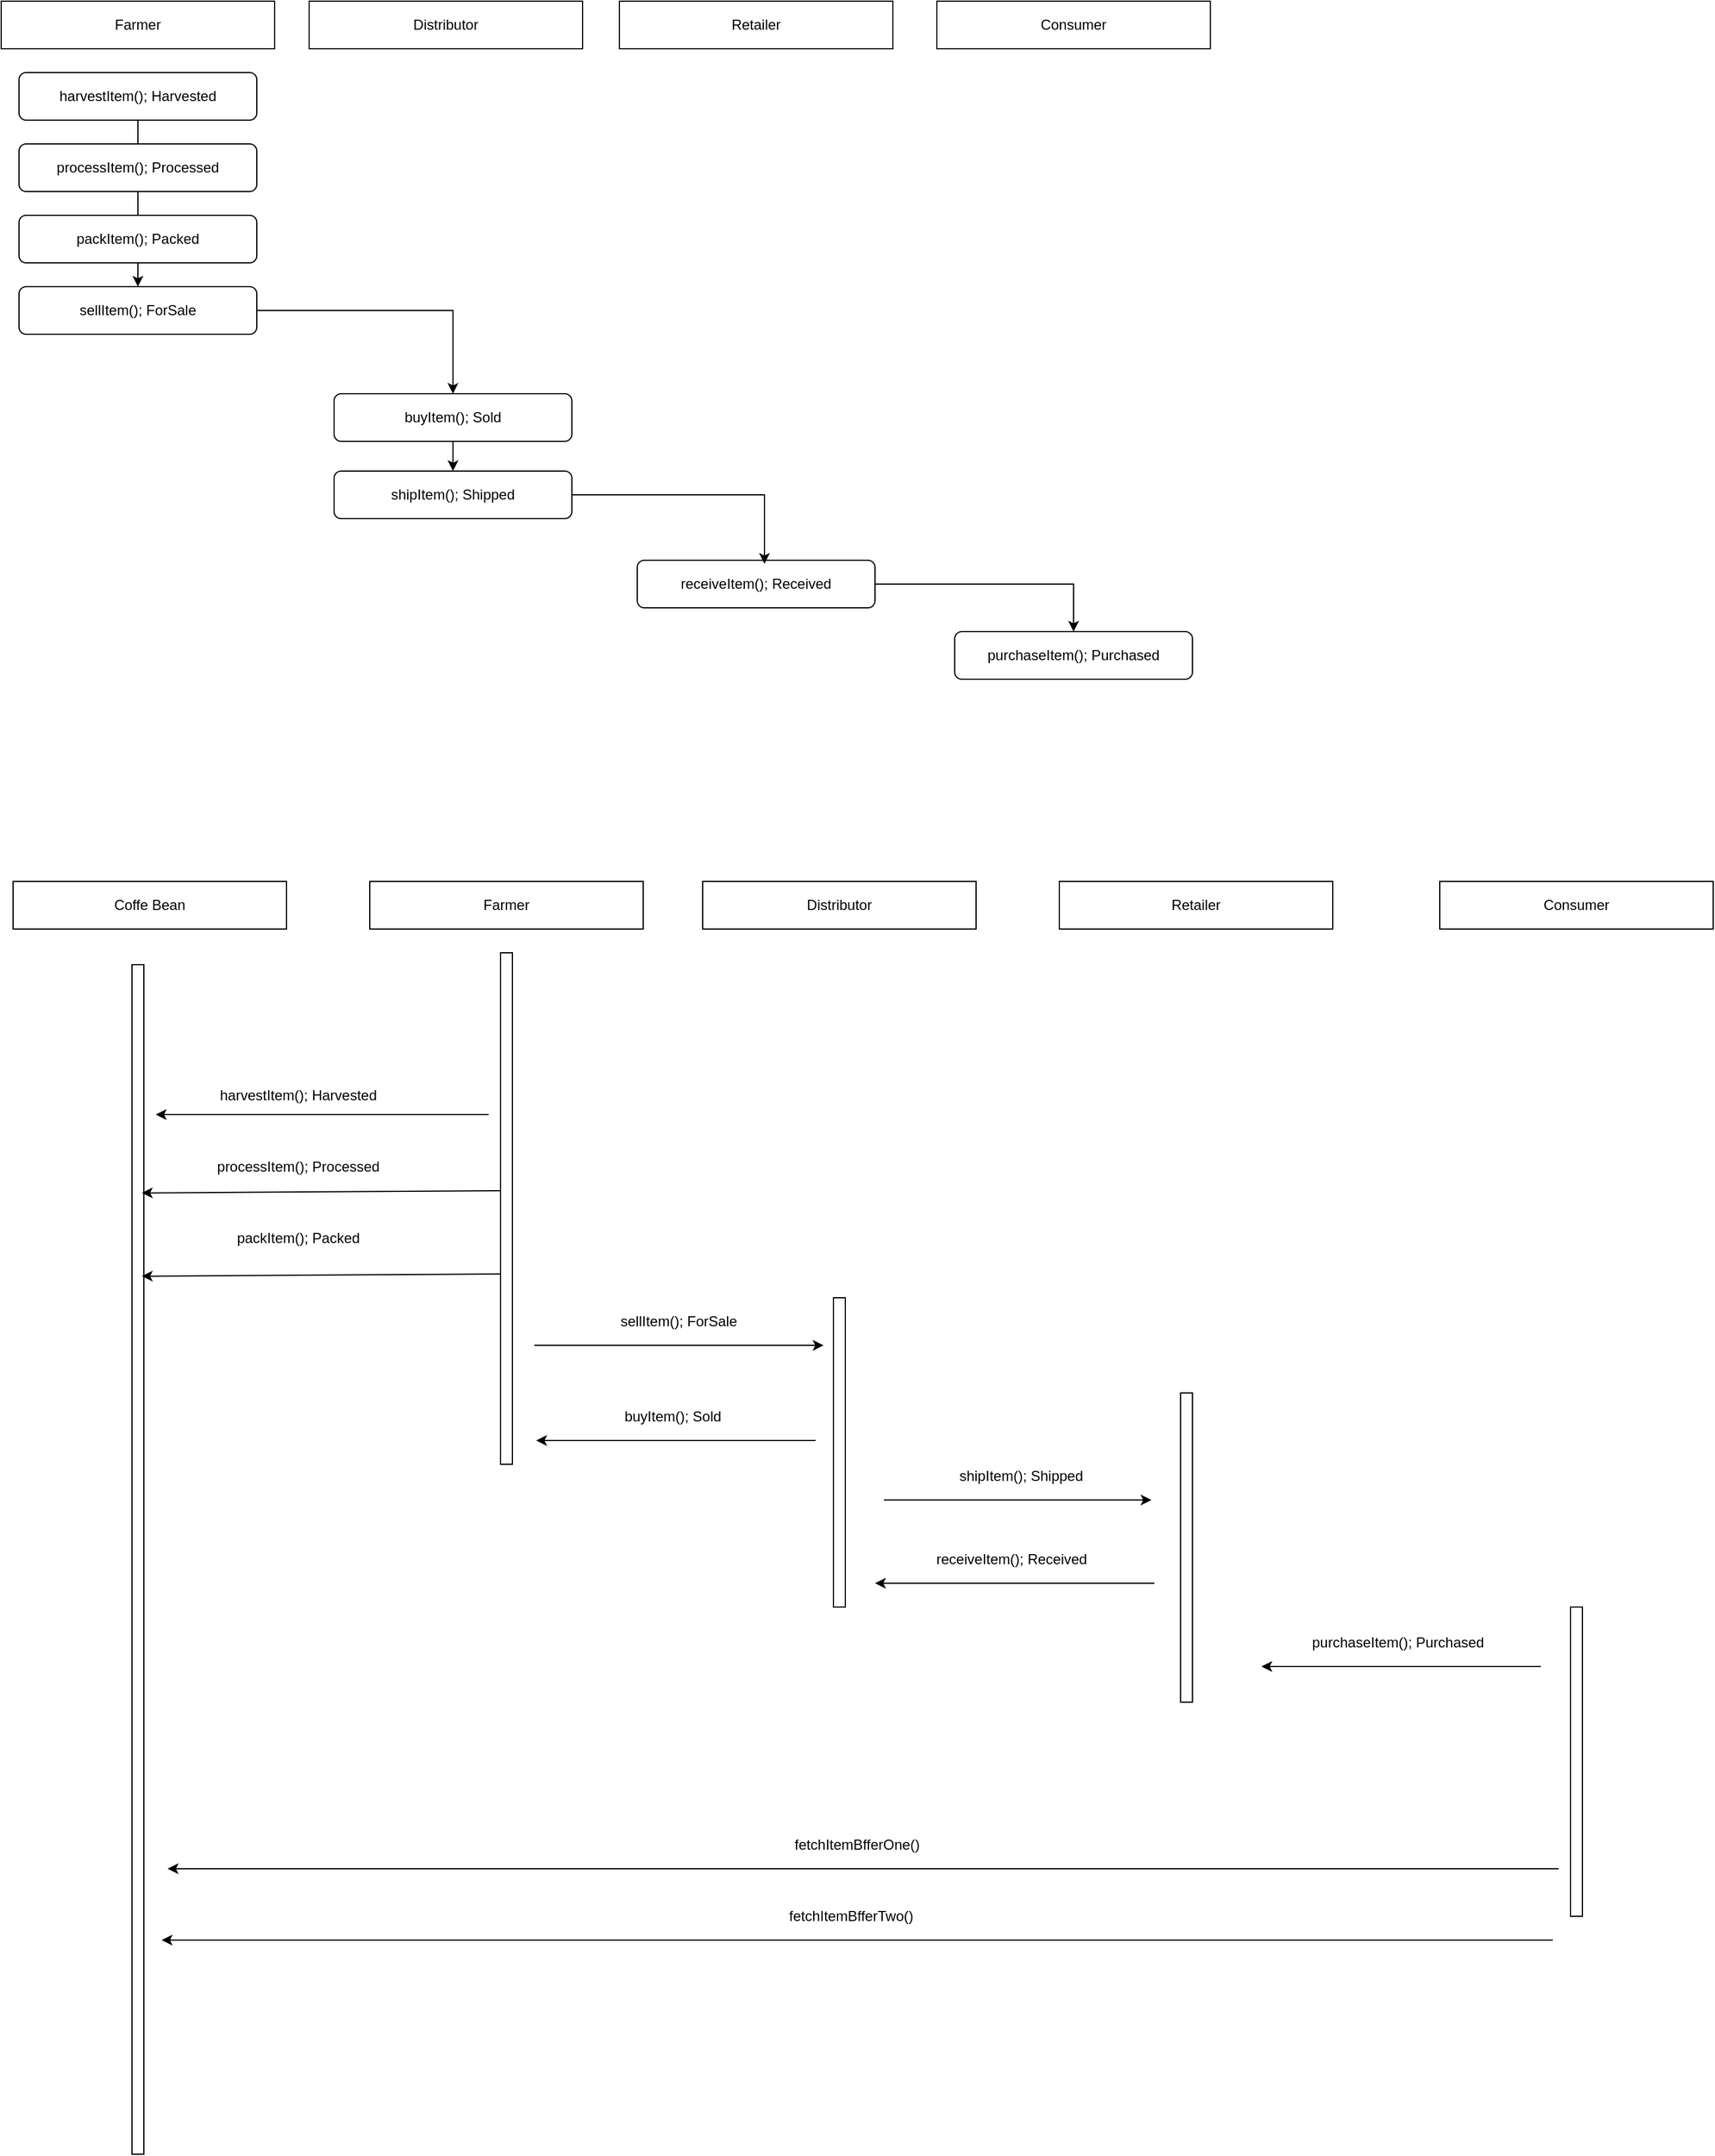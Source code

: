 <mxfile version="20.7.4" type="github">
  <diagram id="ZXxPDa5hCb_WfYpxEsJS" name="Seite-1">
    <mxGraphModel dx="1611" dy="1650" grid="1" gridSize="10" guides="1" tooltips="1" connect="1" arrows="1" fold="1" page="1" pageScale="1" pageWidth="827" pageHeight="1169" math="0" shadow="0">
      <root>
        <mxCell id="0" />
        <mxCell id="1" parent="0" />
        <mxCell id="nWEurOvKFYh9lwEM0Y8g-1" value="Farmer" style="rounded=0;whiteSpace=wrap;html=1;" parent="1" vertex="1">
          <mxGeometry x="40" y="150" width="230" height="40" as="geometry" />
        </mxCell>
        <mxCell id="nWEurOvKFYh9lwEM0Y8g-2" value="Distributor" style="rounded=0;whiteSpace=wrap;html=1;" parent="1" vertex="1">
          <mxGeometry x="299" y="150" width="230" height="40" as="geometry" />
        </mxCell>
        <mxCell id="nWEurOvKFYh9lwEM0Y8g-3" value="Retailer" style="rounded=0;whiteSpace=wrap;html=1;" parent="1" vertex="1">
          <mxGeometry x="560" y="150" width="230" height="40" as="geometry" />
        </mxCell>
        <mxCell id="nWEurOvKFYh9lwEM0Y8g-4" value="Consumer" style="rounded=0;whiteSpace=wrap;html=1;" parent="1" vertex="1">
          <mxGeometry x="827" y="150" width="230" height="40" as="geometry" />
        </mxCell>
        <mxCell id="5fz4z1bnQLy_SbMpWuV4-1" value="harvestItem(); Harvested" style="rounded=1;whiteSpace=wrap;html=1;" vertex="1" parent="1">
          <mxGeometry x="55" y="210" width="200" height="40" as="geometry" />
        </mxCell>
        <mxCell id="5fz4z1bnQLy_SbMpWuV4-4" value="buyItem(); Sold" style="rounded=1;whiteSpace=wrap;html=1;" vertex="1" parent="1">
          <mxGeometry x="320" y="480" width="200" height="40" as="geometry" />
        </mxCell>
        <mxCell id="5fz4z1bnQLy_SbMpWuV4-5" value="sellItem(); ForSale" style="rounded=1;whiteSpace=wrap;html=1;" vertex="1" parent="1">
          <mxGeometry x="55" y="390" width="200" height="40" as="geometry" />
        </mxCell>
        <mxCell id="5fz4z1bnQLy_SbMpWuV4-6" value="shipItem(); Shipped" style="rounded=1;whiteSpace=wrap;html=1;" vertex="1" parent="1">
          <mxGeometry x="320" y="545" width="200" height="40" as="geometry" />
        </mxCell>
        <mxCell id="5fz4z1bnQLy_SbMpWuV4-18" value="" style="edgeStyle=orthogonalEdgeStyle;rounded=0;orthogonalLoop=1;jettySize=auto;html=1;entryX=0.5;entryY=0;entryDx=0;entryDy=0;" edge="1" parent="1" source="5fz4z1bnQLy_SbMpWuV4-7" target="5fz4z1bnQLy_SbMpWuV4-8">
          <mxGeometry relative="1" as="geometry">
            <mxPoint x="915" y="640" as="targetPoint" />
          </mxGeometry>
        </mxCell>
        <mxCell id="5fz4z1bnQLy_SbMpWuV4-7" value="receiveItem(); Received" style="rounded=1;whiteSpace=wrap;html=1;" vertex="1" parent="1">
          <mxGeometry x="575" y="620" width="200" height="40" as="geometry" />
        </mxCell>
        <mxCell id="5fz4z1bnQLy_SbMpWuV4-8" value="purchaseItem(); Purchased" style="rounded=1;whiteSpace=wrap;html=1;" vertex="1" parent="1">
          <mxGeometry x="842" y="680" width="200" height="40" as="geometry" />
        </mxCell>
        <mxCell id="5fz4z1bnQLy_SbMpWuV4-11" value="" style="endArrow=classic;html=1;rounded=0;exitX=0.5;exitY=1;exitDx=0;exitDy=0;entryX=0.5;entryY=0;entryDx=0;entryDy=0;" edge="1" parent="1" source="5fz4z1bnQLy_SbMpWuV4-4" target="5fz4z1bnQLy_SbMpWuV4-6">
          <mxGeometry width="50" height="50" relative="1" as="geometry">
            <mxPoint x="440" y="720" as="sourcePoint" />
            <mxPoint x="490" y="670" as="targetPoint" />
          </mxGeometry>
        </mxCell>
        <mxCell id="5fz4z1bnQLy_SbMpWuV4-12" value="" style="endArrow=classic;html=1;rounded=0;exitX=0.5;exitY=1;exitDx=0;exitDy=0;" edge="1" parent="1" source="5fz4z1bnQLy_SbMpWuV4-1" target="5fz4z1bnQLy_SbMpWuV4-5">
          <mxGeometry width="50" height="50" relative="1" as="geometry">
            <mxPoint x="170" y="530" as="sourcePoint" />
            <mxPoint x="220" y="480" as="targetPoint" />
          </mxGeometry>
        </mxCell>
        <mxCell id="5fz4z1bnQLy_SbMpWuV4-13" value="" style="endArrow=classic;html=1;rounded=0;exitX=1;exitY=0.5;exitDx=0;exitDy=0;entryX=0.5;entryY=0;entryDx=0;entryDy=0;" edge="1" parent="1" source="5fz4z1bnQLy_SbMpWuV4-5" target="5fz4z1bnQLy_SbMpWuV4-4">
          <mxGeometry width="50" height="50" relative="1" as="geometry">
            <mxPoint x="550" y="620" as="sourcePoint" />
            <mxPoint x="600" y="570" as="targetPoint" />
            <Array as="points">
              <mxPoint x="420" y="410" />
              <mxPoint x="420" y="450" />
            </Array>
          </mxGeometry>
        </mxCell>
        <mxCell id="5fz4z1bnQLy_SbMpWuV4-14" value="processItem(); Processed" style="rounded=1;whiteSpace=wrap;html=1;" vertex="1" parent="1">
          <mxGeometry x="55" y="270" width="200" height="40" as="geometry" />
        </mxCell>
        <mxCell id="5fz4z1bnQLy_SbMpWuV4-15" value="packItem(); Packed" style="rounded=1;whiteSpace=wrap;html=1;" vertex="1" parent="1">
          <mxGeometry x="55" y="330" width="200" height="40" as="geometry" />
        </mxCell>
        <mxCell id="5fz4z1bnQLy_SbMpWuV4-16" value="" style="endArrow=classic;html=1;rounded=0;entryX=0.535;entryY=0.075;entryDx=0;entryDy=0;entryPerimeter=0;" edge="1" parent="1" target="5fz4z1bnQLy_SbMpWuV4-7">
          <mxGeometry width="50" height="50" relative="1" as="geometry">
            <mxPoint x="520" y="565" as="sourcePoint" />
            <mxPoint x="600" y="570" as="targetPoint" />
            <Array as="points">
              <mxPoint x="682" y="565" />
              <mxPoint x="682" y="600" />
            </Array>
          </mxGeometry>
        </mxCell>
        <mxCell id="5fz4z1bnQLy_SbMpWuV4-19" value="Coffe Bean" style="rounded=0;whiteSpace=wrap;html=1;" vertex="1" parent="1">
          <mxGeometry x="50" y="890" width="230" height="40" as="geometry" />
        </mxCell>
        <mxCell id="5fz4z1bnQLy_SbMpWuV4-20" value="Distributor" style="rounded=0;whiteSpace=wrap;html=1;" vertex="1" parent="1">
          <mxGeometry x="630" y="890" width="230" height="40" as="geometry" />
        </mxCell>
        <mxCell id="5fz4z1bnQLy_SbMpWuV4-21" value="Retailer" style="rounded=0;whiteSpace=wrap;html=1;" vertex="1" parent="1">
          <mxGeometry x="930" y="890" width="230" height="40" as="geometry" />
        </mxCell>
        <mxCell id="5fz4z1bnQLy_SbMpWuV4-22" value="Consumer" style="rounded=0;whiteSpace=wrap;html=1;" vertex="1" parent="1">
          <mxGeometry x="1250" y="890" width="230" height="40" as="geometry" />
        </mxCell>
        <mxCell id="5fz4z1bnQLy_SbMpWuV4-36" value="" style="rounded=0;whiteSpace=wrap;html=1;" vertex="1" parent="1">
          <mxGeometry x="150" y="960" width="10" height="1000" as="geometry" />
        </mxCell>
        <mxCell id="5fz4z1bnQLy_SbMpWuV4-37" value="Farmer" style="rounded=0;whiteSpace=wrap;html=1;" vertex="1" parent="1">
          <mxGeometry x="350" y="890" width="230" height="40" as="geometry" />
        </mxCell>
        <mxCell id="5fz4z1bnQLy_SbMpWuV4-38" value="harvestItem(); Harvested" style="rounded=1;whiteSpace=wrap;html=1;strokeColor=none;fillColor=none;" vertex="1" parent="1">
          <mxGeometry x="190" y="1050" width="200" height="40" as="geometry" />
        </mxCell>
        <mxCell id="5fz4z1bnQLy_SbMpWuV4-39" value="sellItem(); ForSale" style="rounded=1;whiteSpace=wrap;html=1;strokeColor=none;fillColor=none;" vertex="1" parent="1">
          <mxGeometry x="510" y="1240" width="200" height="40" as="geometry" />
        </mxCell>
        <mxCell id="5fz4z1bnQLy_SbMpWuV4-40" value="processItem(); Processed" style="rounded=1;whiteSpace=wrap;html=1;strokeColor=none;fillColor=none;" vertex="1" parent="1">
          <mxGeometry x="190" y="1110" width="200" height="40" as="geometry" />
        </mxCell>
        <mxCell id="5fz4z1bnQLy_SbMpWuV4-41" value="packItem(); Packed" style="rounded=1;whiteSpace=wrap;html=1;strokeColor=none;fillColor=none;" vertex="1" parent="1">
          <mxGeometry x="190" y="1170" width="200" height="40" as="geometry" />
        </mxCell>
        <mxCell id="5fz4z1bnQLy_SbMpWuV4-42" value="" style="rounded=0;whiteSpace=wrap;html=1;" vertex="1" parent="1">
          <mxGeometry x="460" y="950" width="10" height="430" as="geometry" />
        </mxCell>
        <mxCell id="5fz4z1bnQLy_SbMpWuV4-43" value="" style="endArrow=classic;html=1;rounded=0;" edge="1" parent="1">
          <mxGeometry width="50" height="50" relative="1" as="geometry">
            <mxPoint x="450" y="1086" as="sourcePoint" />
            <mxPoint x="170" y="1086" as="targetPoint" />
          </mxGeometry>
        </mxCell>
        <mxCell id="5fz4z1bnQLy_SbMpWuV4-44" value="" style="endArrow=classic;html=1;rounded=0;exitX=0.083;exitY=0.232;exitDx=0;exitDy=0;exitPerimeter=0;entryX=0.917;entryY=0.218;entryDx=0;entryDy=0;entryPerimeter=0;" edge="1" parent="1">
          <mxGeometry width="50" height="50" relative="1" as="geometry">
            <mxPoint x="460.0" y="1150.0" as="sourcePoint" />
            <mxPoint x="158.34" y="1151.88" as="targetPoint" />
          </mxGeometry>
        </mxCell>
        <mxCell id="5fz4z1bnQLy_SbMpWuV4-45" value="" style="endArrow=classic;html=1;rounded=0;exitX=0.083;exitY=0.232;exitDx=0;exitDy=0;exitPerimeter=0;entryX=0.917;entryY=0.218;entryDx=0;entryDy=0;entryPerimeter=0;" edge="1" parent="1">
          <mxGeometry width="50" height="50" relative="1" as="geometry">
            <mxPoint x="460.0" y="1220" as="sourcePoint" />
            <mxPoint x="158.34" y="1221.88" as="targetPoint" />
          </mxGeometry>
        </mxCell>
        <mxCell id="5fz4z1bnQLy_SbMpWuV4-46" value="" style="endArrow=classic;html=1;rounded=0;exitX=0.083;exitY=0.232;exitDx=0;exitDy=0;exitPerimeter=0;" edge="1" parent="1">
          <mxGeometry width="50" height="50" relative="1" as="geometry">
            <mxPoint x="488.33" y="1280" as="sourcePoint" />
            <mxPoint x="731.67" y="1280" as="targetPoint" />
          </mxGeometry>
        </mxCell>
        <mxCell id="5fz4z1bnQLy_SbMpWuV4-47" value="" style="rounded=0;whiteSpace=wrap;html=1;" vertex="1" parent="1">
          <mxGeometry x="740" y="1240" width="10" height="260" as="geometry" />
        </mxCell>
        <mxCell id="5fz4z1bnQLy_SbMpWuV4-48" value="" style="endArrow=classic;html=1;rounded=0;startArrow=none;" edge="1" parent="1">
          <mxGeometry width="50" height="50" relative="1" as="geometry">
            <mxPoint x="725" y="1360" as="sourcePoint" />
            <mxPoint x="490" y="1360" as="targetPoint" />
          </mxGeometry>
        </mxCell>
        <mxCell id="5fz4z1bnQLy_SbMpWuV4-50" value="" style="rounded=0;whiteSpace=wrap;html=1;" vertex="1" parent="1">
          <mxGeometry x="1032" y="1320" width="10" height="260" as="geometry" />
        </mxCell>
        <mxCell id="5fz4z1bnQLy_SbMpWuV4-51" value="" style="endArrow=classic;html=1;rounded=0;" edge="1" parent="1">
          <mxGeometry width="50" height="50" relative="1" as="geometry">
            <mxPoint x="782.5" y="1410" as="sourcePoint" />
            <mxPoint x="1007.5" y="1410" as="targetPoint" />
          </mxGeometry>
        </mxCell>
        <mxCell id="5fz4z1bnQLy_SbMpWuV4-52" value="shipItem(); Shipped" style="rounded=1;whiteSpace=wrap;html=1;strokeColor=none;fillColor=none;" vertex="1" parent="1">
          <mxGeometry x="797.5" y="1370" width="200" height="40" as="geometry" />
        </mxCell>
        <mxCell id="5fz4z1bnQLy_SbMpWuV4-49" value="buyItem(); Sold" style="rounded=1;whiteSpace=wrap;html=1;strokeColor=none;fillColor=none;" vertex="1" parent="1">
          <mxGeometry x="505" y="1320" width="200" height="40" as="geometry" />
        </mxCell>
        <mxCell id="5fz4z1bnQLy_SbMpWuV4-54" value="" style="endArrow=classic;html=1;rounded=0;startArrow=none;" edge="1" parent="1">
          <mxGeometry width="50" height="50" relative="1" as="geometry">
            <mxPoint x="1010" y="1480" as="sourcePoint" />
            <mxPoint x="775" y="1480" as="targetPoint" />
          </mxGeometry>
        </mxCell>
        <mxCell id="5fz4z1bnQLy_SbMpWuV4-55" value="receiveItem(); Received" style="rounded=1;whiteSpace=wrap;html=1;strokeColor=none;fillColor=none;" vertex="1" parent="1">
          <mxGeometry x="790" y="1440" width="200" height="40" as="geometry" />
        </mxCell>
        <mxCell id="5fz4z1bnQLy_SbMpWuV4-56" value="" style="rounded=0;whiteSpace=wrap;html=1;" vertex="1" parent="1">
          <mxGeometry x="1360" y="1500" width="10" height="260" as="geometry" />
        </mxCell>
        <mxCell id="5fz4z1bnQLy_SbMpWuV4-57" value="" style="endArrow=classic;html=1;rounded=0;startArrow=none;" edge="1" parent="1">
          <mxGeometry width="50" height="50" relative="1" as="geometry">
            <mxPoint x="1335" y="1550" as="sourcePoint" />
            <mxPoint x="1100" y="1550" as="targetPoint" />
          </mxGeometry>
        </mxCell>
        <mxCell id="5fz4z1bnQLy_SbMpWuV4-58" value="purchaseItem(); Purchased" style="rounded=1;whiteSpace=wrap;html=1;strokeColor=none;fillColor=none;" vertex="1" parent="1">
          <mxGeometry x="1115" y="1510" width="200" height="40" as="geometry" />
        </mxCell>
        <mxCell id="5fz4z1bnQLy_SbMpWuV4-59" value="fetchItemBfferOne()" style="rounded=1;whiteSpace=wrap;html=1;strokeColor=none;fillColor=none;" vertex="1" parent="1">
          <mxGeometry x="660" y="1680" width="200" height="40" as="geometry" />
        </mxCell>
        <mxCell id="5fz4z1bnQLy_SbMpWuV4-60" value="" style="endArrow=classic;html=1;rounded=0;" edge="1" parent="1">
          <mxGeometry width="50" height="50" relative="1" as="geometry">
            <mxPoint x="1350" y="1720" as="sourcePoint" />
            <mxPoint x="180" y="1720" as="targetPoint" />
          </mxGeometry>
        </mxCell>
        <mxCell id="5fz4z1bnQLy_SbMpWuV4-61" value="fetchItemBfferTwo()" style="rounded=1;whiteSpace=wrap;html=1;strokeColor=none;fillColor=none;" vertex="1" parent="1">
          <mxGeometry x="655" y="1740" width="200" height="40" as="geometry" />
        </mxCell>
        <mxCell id="5fz4z1bnQLy_SbMpWuV4-62" value="" style="endArrow=classic;html=1;rounded=0;" edge="1" parent="1">
          <mxGeometry width="50" height="50" relative="1" as="geometry">
            <mxPoint x="1345" y="1780" as="sourcePoint" />
            <mxPoint x="175.0" y="1780" as="targetPoint" />
          </mxGeometry>
        </mxCell>
      </root>
    </mxGraphModel>
  </diagram>
</mxfile>
